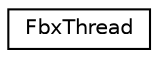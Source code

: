 digraph "クラス階層図"
{
  edge [fontname="Helvetica",fontsize="10",labelfontname="Helvetica",labelfontsize="10"];
  node [fontname="Helvetica",fontsize="10",shape=record];
  rankdir="LR";
  Node0 [label="FbxThread",height=0.2,width=0.4,color="black", fillcolor="white", style="filled",URL="$class_fbx_thread.html"];
}
